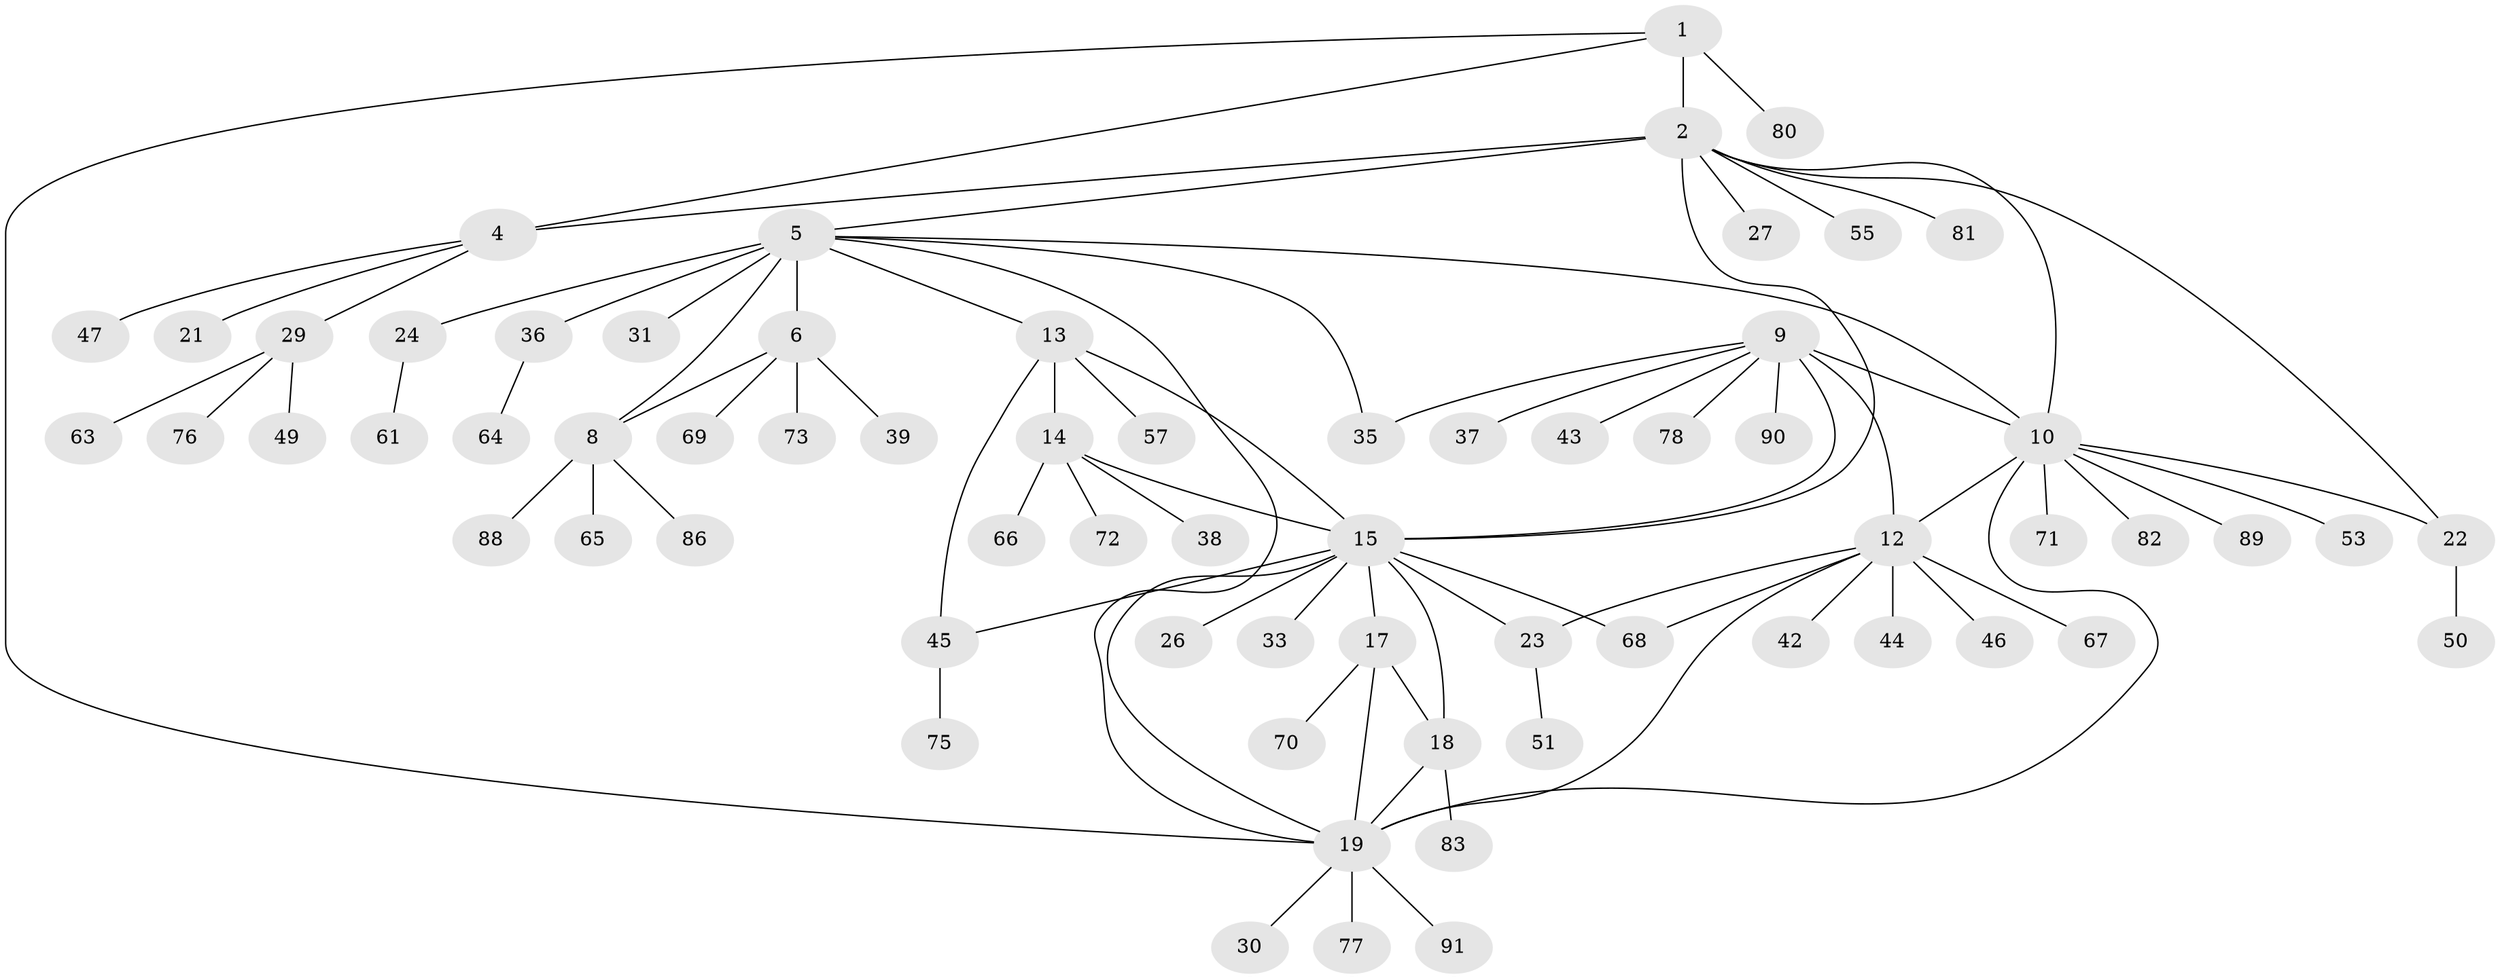 // original degree distribution, {6: 0.05434782608695652, 7: 0.07608695652173914, 12: 0.010869565217391304, 5: 0.021739130434782608, 8: 0.010869565217391304, 3: 0.06521739130434782, 9: 0.010869565217391304, 4: 0.03260869565217391, 10: 0.010869565217391304, 1: 0.5652173913043478, 2: 0.14130434782608695}
// Generated by graph-tools (version 1.1) at 2025/42/03/06/25 10:42:10]
// undirected, 67 vertices, 85 edges
graph export_dot {
graph [start="1"]
  node [color=gray90,style=filled];
  1 [super="+52"];
  2 [super="+3"];
  4 [super="+28"];
  5 [super="+7"];
  6 [super="+58"];
  8 [super="+41"];
  9 [super="+11"];
  10 [super="+74"];
  12 [super="+40"];
  13 [super="+34"];
  14 [super="+16"];
  15 [super="+20"];
  17 [super="+25"];
  18 [super="+59"];
  19 [super="+84"];
  21;
  22;
  23 [super="+32"];
  24;
  26;
  27;
  29 [super="+48"];
  30;
  31;
  33 [super="+60"];
  35;
  36 [super="+62"];
  37;
  38;
  39;
  42;
  43 [super="+92"];
  44;
  45 [super="+54"];
  46;
  47;
  49 [super="+56"];
  50 [super="+87"];
  51;
  53 [super="+79"];
  55;
  57;
  61;
  63;
  64;
  65;
  66;
  67;
  68;
  69;
  70;
  71;
  72;
  73 [super="+85"];
  75;
  76;
  77;
  78;
  80;
  81;
  82;
  83;
  86;
  88;
  89;
  90;
  91;
  1 -- 2 [weight=2];
  1 -- 4;
  1 -- 19;
  1 -- 80;
  2 -- 4 [weight=2];
  2 -- 15;
  2 -- 55;
  2 -- 81;
  2 -- 5;
  2 -- 22;
  2 -- 10;
  2 -- 27;
  4 -- 21;
  4 -- 29;
  4 -- 47;
  5 -- 6 [weight=2];
  5 -- 8 [weight=2];
  5 -- 13;
  5 -- 19;
  5 -- 24;
  5 -- 31;
  5 -- 35;
  5 -- 36;
  5 -- 10;
  6 -- 8;
  6 -- 39;
  6 -- 69;
  6 -- 73;
  8 -- 65;
  8 -- 86;
  8 -- 88;
  9 -- 10 [weight=2];
  9 -- 12 [weight=2];
  9 -- 15;
  9 -- 35;
  9 -- 43;
  9 -- 78;
  9 -- 90;
  9 -- 37;
  10 -- 12;
  10 -- 19;
  10 -- 22;
  10 -- 53;
  10 -- 71;
  10 -- 82;
  10 -- 89;
  12 -- 23;
  12 -- 42;
  12 -- 44;
  12 -- 68;
  12 -- 67;
  12 -- 19;
  12 -- 46;
  13 -- 14 [weight=2];
  13 -- 15;
  13 -- 45;
  13 -- 57;
  14 -- 15 [weight=2];
  14 -- 66;
  14 -- 38;
  14 -- 72;
  15 -- 23;
  15 -- 26;
  15 -- 33;
  15 -- 17;
  15 -- 18;
  15 -- 19;
  15 -- 68;
  15 -- 45;
  17 -- 18;
  17 -- 19;
  17 -- 70;
  18 -- 19;
  18 -- 83;
  19 -- 30;
  19 -- 77;
  19 -- 91;
  22 -- 50;
  23 -- 51;
  24 -- 61;
  29 -- 63;
  29 -- 49;
  29 -- 76;
  36 -- 64;
  45 -- 75;
}
